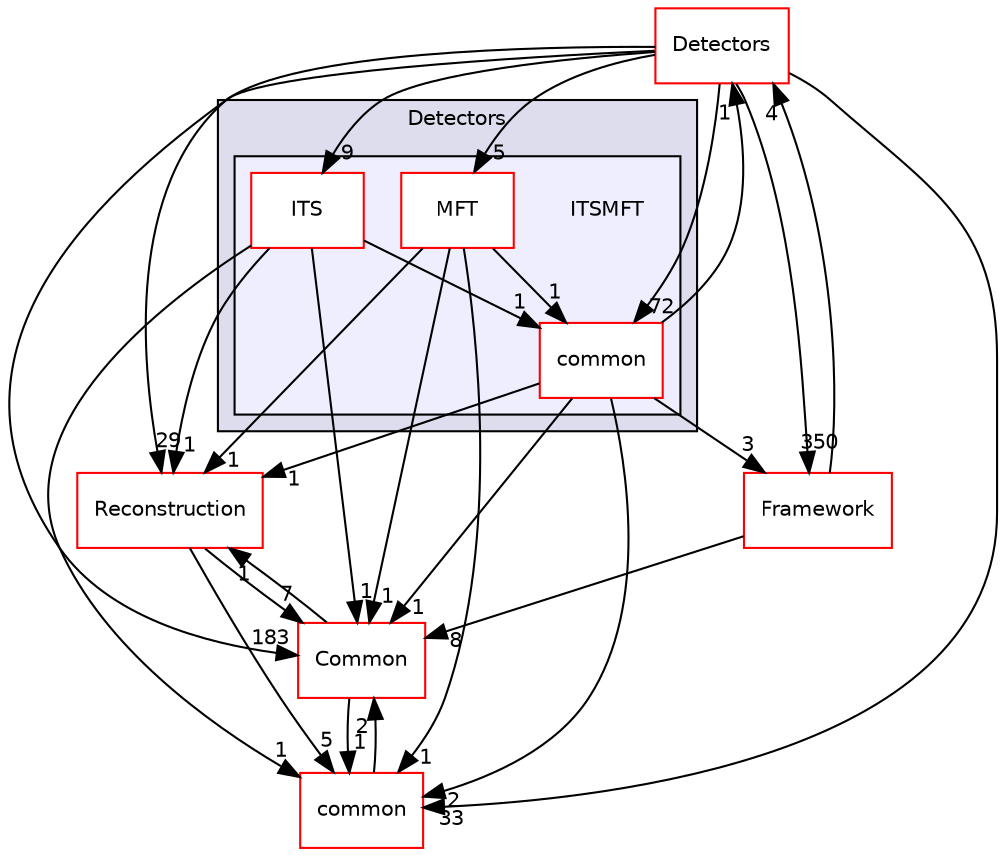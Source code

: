 digraph "/home/travis/build/AliceO2Group/AliceO2/DataFormats/Detectors/ITSMFT" {
  bgcolor=transparent;
  compound=true
  node [ fontsize="10", fontname="Helvetica"];
  edge [ labelfontsize="10", labelfontname="Helvetica"];
  subgraph clusterdir_2801adc79bf3c286b1b479858d2cade4 {
    graph [ bgcolor="#ddddee", pencolor="black", label="Detectors" fontname="Helvetica", fontsize="10", URL="dir_2801adc79bf3c286b1b479858d2cade4.html"]
  subgraph clusterdir_ff53c4a4c37940dfaa1ef75e68c4ec2e {
    graph [ bgcolor="#eeeeff", pencolor="black", label="" URL="dir_ff53c4a4c37940dfaa1ef75e68c4ec2e.html"];
    dir_ff53c4a4c37940dfaa1ef75e68c4ec2e [shape=plaintext label="ITSMFT"];
    dir_a24d6d0829ce59989bf769e9c553cbcc [shape=box label="common" color="red" fillcolor="white" style="filled" URL="dir_a24d6d0829ce59989bf769e9c553cbcc.html"];
    dir_279659ddc9854b304a1ef4f4a176eeda [shape=box label="ITS" color="red" fillcolor="white" style="filled" URL="dir_279659ddc9854b304a1ef4f4a176eeda.html"];
    dir_25272d395c0fdb531d4aff346d96238f [shape=box label="MFT" color="red" fillcolor="white" style="filled" URL="dir_25272d395c0fdb531d4aff346d96238f.html"];
  }
  }
  dir_d269712cc31e133b892a3b3f6424741a [shape=box label="Reconstruction" color="red" URL="dir_d269712cc31e133b892a3b3f6424741a.html"];
  dir_4ab6b4cc6a7edbff49100e9123df213f [shape=box label="Common" color="red" URL="dir_4ab6b4cc6a7edbff49100e9123df213f.html"];
  dir_051dca18e802f8e9474f2e30d29c04e0 [shape=box label="Detectors" color="red" URL="dir_051dca18e802f8e9474f2e30d29c04e0.html"];
  dir_7924ba4398ae4560cd37376e44666c6d [shape=box label="common" color="red" URL="dir_7924ba4398ae4560cd37376e44666c6d.html"];
  dir_bcbb2cf9a3d3d83e5515c82071a07177 [shape=box label="Framework" color="red" URL="dir_bcbb2cf9a3d3d83e5515c82071a07177.html"];
  dir_d269712cc31e133b892a3b3f6424741a->dir_4ab6b4cc6a7edbff49100e9123df213f [headlabel="7", labeldistance=1.5 headhref="dir_000201_000009.html"];
  dir_d269712cc31e133b892a3b3f6424741a->dir_7924ba4398ae4560cd37376e44666c6d [headlabel="5", labeldistance=1.5 headhref="dir_000201_000053.html"];
  dir_4ab6b4cc6a7edbff49100e9123df213f->dir_d269712cc31e133b892a3b3f6424741a [headlabel="1", labeldistance=1.5 headhref="dir_000009_000201.html"];
  dir_4ab6b4cc6a7edbff49100e9123df213f->dir_7924ba4398ae4560cd37376e44666c6d [headlabel="1", labeldistance=1.5 headhref="dir_000009_000053.html"];
  dir_051dca18e802f8e9474f2e30d29c04e0->dir_d269712cc31e133b892a3b3f6424741a [headlabel="29", labeldistance=1.5 headhref="dir_000021_000201.html"];
  dir_051dca18e802f8e9474f2e30d29c04e0->dir_4ab6b4cc6a7edbff49100e9123df213f [headlabel="183", labeldistance=1.5 headhref="dir_000021_000009.html"];
  dir_051dca18e802f8e9474f2e30d29c04e0->dir_25272d395c0fdb531d4aff346d96238f [headlabel="5", labeldistance=1.5 headhref="dir_000021_000197.html"];
  dir_051dca18e802f8e9474f2e30d29c04e0->dir_279659ddc9854b304a1ef4f4a176eeda [headlabel="9", labeldistance=1.5 headhref="dir_000021_000193.html"];
  dir_051dca18e802f8e9474f2e30d29c04e0->dir_7924ba4398ae4560cd37376e44666c6d [headlabel="33", labeldistance=1.5 headhref="dir_000021_000053.html"];
  dir_051dca18e802f8e9474f2e30d29c04e0->dir_bcbb2cf9a3d3d83e5515c82071a07177 [headlabel="350", labeldistance=1.5 headhref="dir_000021_000028.html"];
  dir_051dca18e802f8e9474f2e30d29c04e0->dir_a24d6d0829ce59989bf769e9c553cbcc [headlabel="72", labeldistance=1.5 headhref="dir_000021_000078.html"];
  dir_25272d395c0fdb531d4aff346d96238f->dir_d269712cc31e133b892a3b3f6424741a [headlabel="1", labeldistance=1.5 headhref="dir_000197_000201.html"];
  dir_25272d395c0fdb531d4aff346d96238f->dir_4ab6b4cc6a7edbff49100e9123df213f [headlabel="1", labeldistance=1.5 headhref="dir_000197_000009.html"];
  dir_25272d395c0fdb531d4aff346d96238f->dir_7924ba4398ae4560cd37376e44666c6d [headlabel="1", labeldistance=1.5 headhref="dir_000197_000053.html"];
  dir_25272d395c0fdb531d4aff346d96238f->dir_a24d6d0829ce59989bf769e9c553cbcc [headlabel="1", labeldistance=1.5 headhref="dir_000197_000078.html"];
  dir_279659ddc9854b304a1ef4f4a176eeda->dir_d269712cc31e133b892a3b3f6424741a [headlabel="1", labeldistance=1.5 headhref="dir_000193_000201.html"];
  dir_279659ddc9854b304a1ef4f4a176eeda->dir_4ab6b4cc6a7edbff49100e9123df213f [headlabel="1", labeldistance=1.5 headhref="dir_000193_000009.html"];
  dir_279659ddc9854b304a1ef4f4a176eeda->dir_7924ba4398ae4560cd37376e44666c6d [headlabel="1", labeldistance=1.5 headhref="dir_000193_000053.html"];
  dir_279659ddc9854b304a1ef4f4a176eeda->dir_a24d6d0829ce59989bf769e9c553cbcc [headlabel="1", labeldistance=1.5 headhref="dir_000193_000078.html"];
  dir_7924ba4398ae4560cd37376e44666c6d->dir_4ab6b4cc6a7edbff49100e9123df213f [headlabel="2", labeldistance=1.5 headhref="dir_000053_000009.html"];
  dir_bcbb2cf9a3d3d83e5515c82071a07177->dir_4ab6b4cc6a7edbff49100e9123df213f [headlabel="8", labeldistance=1.5 headhref="dir_000028_000009.html"];
  dir_bcbb2cf9a3d3d83e5515c82071a07177->dir_051dca18e802f8e9474f2e30d29c04e0 [headlabel="4", labeldistance=1.5 headhref="dir_000028_000021.html"];
  dir_a24d6d0829ce59989bf769e9c553cbcc->dir_d269712cc31e133b892a3b3f6424741a [headlabel="1", labeldistance=1.5 headhref="dir_000078_000201.html"];
  dir_a24d6d0829ce59989bf769e9c553cbcc->dir_4ab6b4cc6a7edbff49100e9123df213f [headlabel="1", labeldistance=1.5 headhref="dir_000078_000009.html"];
  dir_a24d6d0829ce59989bf769e9c553cbcc->dir_051dca18e802f8e9474f2e30d29c04e0 [headlabel="1", labeldistance=1.5 headhref="dir_000078_000021.html"];
  dir_a24d6d0829ce59989bf769e9c553cbcc->dir_7924ba4398ae4560cd37376e44666c6d [headlabel="2", labeldistance=1.5 headhref="dir_000078_000053.html"];
  dir_a24d6d0829ce59989bf769e9c553cbcc->dir_bcbb2cf9a3d3d83e5515c82071a07177 [headlabel="3", labeldistance=1.5 headhref="dir_000078_000028.html"];
}
